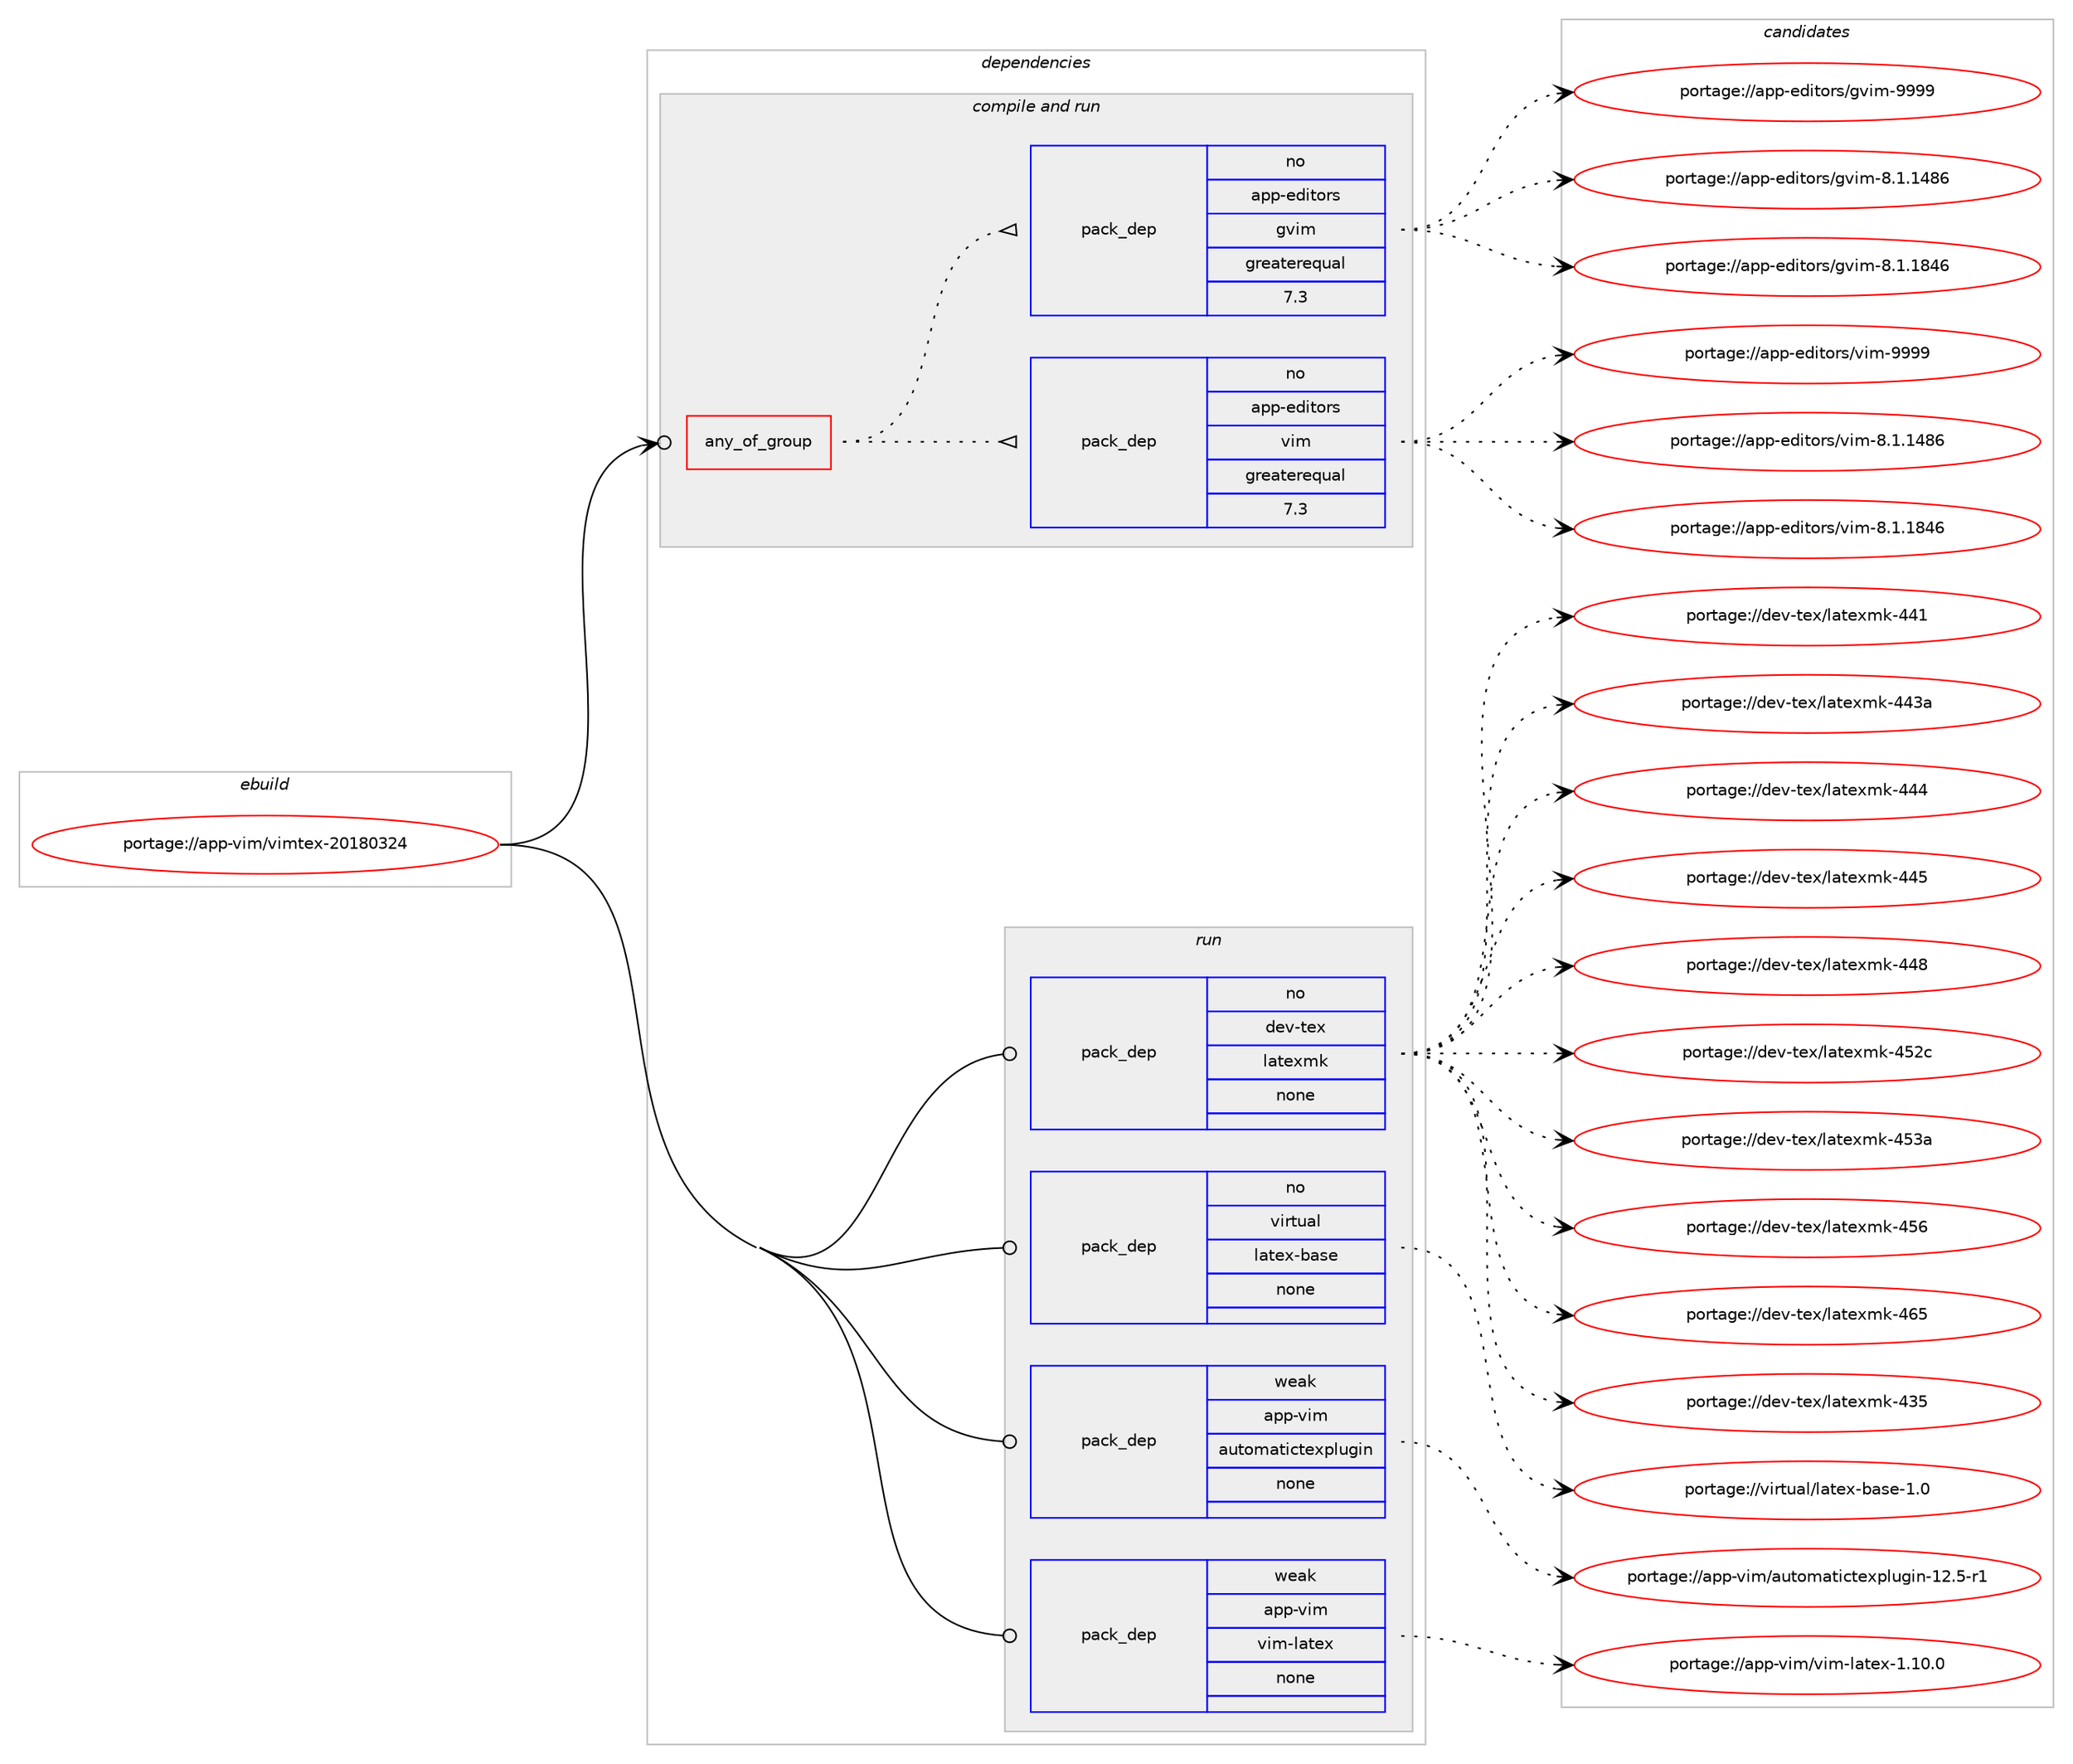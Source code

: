 digraph prolog {

# *************
# Graph options
# *************

newrank=true;
concentrate=true;
compound=true;
graph [rankdir=LR,fontname=Helvetica,fontsize=10,ranksep=1.5];#, ranksep=2.5, nodesep=0.2];
edge  [arrowhead=vee];
node  [fontname=Helvetica,fontsize=10];

# **********
# The ebuild
# **********

subgraph cluster_leftcol {
color=gray;
label=<<i>ebuild</i>>;
id [label="portage://app-vim/vimtex-20180324", color=red, width=4, href="../app-vim/vimtex-20180324.svg"];
}

# ****************
# The dependencies
# ****************

subgraph cluster_midcol {
color=gray;
label=<<i>dependencies</i>>;
subgraph cluster_compile {
fillcolor="#eeeeee";
style=filled;
label=<<i>compile</i>>;
}
subgraph cluster_compileandrun {
fillcolor="#eeeeee";
style=filled;
label=<<i>compile and run</i>>;
subgraph any1070 {
dependency50087 [label=<<TABLE BORDER="0" CELLBORDER="1" CELLSPACING="0" CELLPADDING="4"><TR><TD CELLPADDING="10">any_of_group</TD></TR></TABLE>>, shape=none, color=red];subgraph pack37264 {
dependency50088 [label=<<TABLE BORDER="0" CELLBORDER="1" CELLSPACING="0" CELLPADDING="4" WIDTH="220"><TR><TD ROWSPAN="6" CELLPADDING="30">pack_dep</TD></TR><TR><TD WIDTH="110">no</TD></TR><TR><TD>app-editors</TD></TR><TR><TD>vim</TD></TR><TR><TD>greaterequal</TD></TR><TR><TD>7.3</TD></TR></TABLE>>, shape=none, color=blue];
}
dependency50087:e -> dependency50088:w [weight=20,style="dotted",arrowhead="oinv"];
subgraph pack37265 {
dependency50089 [label=<<TABLE BORDER="0" CELLBORDER="1" CELLSPACING="0" CELLPADDING="4" WIDTH="220"><TR><TD ROWSPAN="6" CELLPADDING="30">pack_dep</TD></TR><TR><TD WIDTH="110">no</TD></TR><TR><TD>app-editors</TD></TR><TR><TD>gvim</TD></TR><TR><TD>greaterequal</TD></TR><TR><TD>7.3</TD></TR></TABLE>>, shape=none, color=blue];
}
dependency50087:e -> dependency50089:w [weight=20,style="dotted",arrowhead="oinv"];
}
id:e -> dependency50087:w [weight=20,style="solid",arrowhead="odotvee"];
}
subgraph cluster_run {
fillcolor="#eeeeee";
style=filled;
label=<<i>run</i>>;
subgraph pack37266 {
dependency50090 [label=<<TABLE BORDER="0" CELLBORDER="1" CELLSPACING="0" CELLPADDING="4" WIDTH="220"><TR><TD ROWSPAN="6" CELLPADDING="30">pack_dep</TD></TR><TR><TD WIDTH="110">no</TD></TR><TR><TD>dev-tex</TD></TR><TR><TD>latexmk</TD></TR><TR><TD>none</TD></TR><TR><TD></TD></TR></TABLE>>, shape=none, color=blue];
}
id:e -> dependency50090:w [weight=20,style="solid",arrowhead="odot"];
subgraph pack37267 {
dependency50091 [label=<<TABLE BORDER="0" CELLBORDER="1" CELLSPACING="0" CELLPADDING="4" WIDTH="220"><TR><TD ROWSPAN="6" CELLPADDING="30">pack_dep</TD></TR><TR><TD WIDTH="110">no</TD></TR><TR><TD>virtual</TD></TR><TR><TD>latex-base</TD></TR><TR><TD>none</TD></TR><TR><TD></TD></TR></TABLE>>, shape=none, color=blue];
}
id:e -> dependency50091:w [weight=20,style="solid",arrowhead="odot"];
subgraph pack37268 {
dependency50092 [label=<<TABLE BORDER="0" CELLBORDER="1" CELLSPACING="0" CELLPADDING="4" WIDTH="220"><TR><TD ROWSPAN="6" CELLPADDING="30">pack_dep</TD></TR><TR><TD WIDTH="110">weak</TD></TR><TR><TD>app-vim</TD></TR><TR><TD>automatictexplugin</TD></TR><TR><TD>none</TD></TR><TR><TD></TD></TR></TABLE>>, shape=none, color=blue];
}
id:e -> dependency50092:w [weight=20,style="solid",arrowhead="odot"];
subgraph pack37269 {
dependency50093 [label=<<TABLE BORDER="0" CELLBORDER="1" CELLSPACING="0" CELLPADDING="4" WIDTH="220"><TR><TD ROWSPAN="6" CELLPADDING="30">pack_dep</TD></TR><TR><TD WIDTH="110">weak</TD></TR><TR><TD>app-vim</TD></TR><TR><TD>vim-latex</TD></TR><TR><TD>none</TD></TR><TR><TD></TD></TR></TABLE>>, shape=none, color=blue];
}
id:e -> dependency50093:w [weight=20,style="solid",arrowhead="odot"];
}
}

# **************
# The candidates
# **************

subgraph cluster_choices {
rank=same;
color=gray;
label=<<i>candidates</i>>;

subgraph choice37264 {
color=black;
nodesep=1;
choiceportage971121124510110010511611111411547118105109455646494649525654 [label="portage://app-editors/vim-8.1.1486", color=red, width=4,href="../app-editors/vim-8.1.1486.svg"];
choiceportage971121124510110010511611111411547118105109455646494649565254 [label="portage://app-editors/vim-8.1.1846", color=red, width=4,href="../app-editors/vim-8.1.1846.svg"];
choiceportage9711211245101100105116111114115471181051094557575757 [label="portage://app-editors/vim-9999", color=red, width=4,href="../app-editors/vim-9999.svg"];
dependency50088:e -> choiceportage971121124510110010511611111411547118105109455646494649525654:w [style=dotted,weight="100"];
dependency50088:e -> choiceportage971121124510110010511611111411547118105109455646494649565254:w [style=dotted,weight="100"];
dependency50088:e -> choiceportage9711211245101100105116111114115471181051094557575757:w [style=dotted,weight="100"];
}
subgraph choice37265 {
color=black;
nodesep=1;
choiceportage971121124510110010511611111411547103118105109455646494649525654 [label="portage://app-editors/gvim-8.1.1486", color=red, width=4,href="../app-editors/gvim-8.1.1486.svg"];
choiceportage971121124510110010511611111411547103118105109455646494649565254 [label="portage://app-editors/gvim-8.1.1846", color=red, width=4,href="../app-editors/gvim-8.1.1846.svg"];
choiceportage9711211245101100105116111114115471031181051094557575757 [label="portage://app-editors/gvim-9999", color=red, width=4,href="../app-editors/gvim-9999.svg"];
dependency50089:e -> choiceportage971121124510110010511611111411547103118105109455646494649525654:w [style=dotted,weight="100"];
dependency50089:e -> choiceportage971121124510110010511611111411547103118105109455646494649565254:w [style=dotted,weight="100"];
dependency50089:e -> choiceportage9711211245101100105116111114115471031181051094557575757:w [style=dotted,weight="100"];
}
subgraph choice37266 {
color=black;
nodesep=1;
choiceportage10010111845116101120471089711610112010910745525153 [label="portage://dev-tex/latexmk-435", color=red, width=4,href="../dev-tex/latexmk-435.svg"];
choiceportage10010111845116101120471089711610112010910745525249 [label="portage://dev-tex/latexmk-441", color=red, width=4,href="../dev-tex/latexmk-441.svg"];
choiceportage1001011184511610112047108971161011201091074552525197 [label="portage://dev-tex/latexmk-443a", color=red, width=4,href="../dev-tex/latexmk-443a.svg"];
choiceportage10010111845116101120471089711610112010910745525252 [label="portage://dev-tex/latexmk-444", color=red, width=4,href="../dev-tex/latexmk-444.svg"];
choiceportage10010111845116101120471089711610112010910745525253 [label="portage://dev-tex/latexmk-445", color=red, width=4,href="../dev-tex/latexmk-445.svg"];
choiceportage10010111845116101120471089711610112010910745525256 [label="portage://dev-tex/latexmk-448", color=red, width=4,href="../dev-tex/latexmk-448.svg"];
choiceportage1001011184511610112047108971161011201091074552535099 [label="portage://dev-tex/latexmk-452c", color=red, width=4,href="../dev-tex/latexmk-452c.svg"];
choiceportage1001011184511610112047108971161011201091074552535197 [label="portage://dev-tex/latexmk-453a", color=red, width=4,href="../dev-tex/latexmk-453a.svg"];
choiceportage10010111845116101120471089711610112010910745525354 [label="portage://dev-tex/latexmk-456", color=red, width=4,href="../dev-tex/latexmk-456.svg"];
choiceportage10010111845116101120471089711610112010910745525453 [label="portage://dev-tex/latexmk-465", color=red, width=4,href="../dev-tex/latexmk-465.svg"];
dependency50090:e -> choiceportage10010111845116101120471089711610112010910745525153:w [style=dotted,weight="100"];
dependency50090:e -> choiceportage10010111845116101120471089711610112010910745525249:w [style=dotted,weight="100"];
dependency50090:e -> choiceportage1001011184511610112047108971161011201091074552525197:w [style=dotted,weight="100"];
dependency50090:e -> choiceportage10010111845116101120471089711610112010910745525252:w [style=dotted,weight="100"];
dependency50090:e -> choiceportage10010111845116101120471089711610112010910745525253:w [style=dotted,weight="100"];
dependency50090:e -> choiceportage10010111845116101120471089711610112010910745525256:w [style=dotted,weight="100"];
dependency50090:e -> choiceportage1001011184511610112047108971161011201091074552535099:w [style=dotted,weight="100"];
dependency50090:e -> choiceportage1001011184511610112047108971161011201091074552535197:w [style=dotted,weight="100"];
dependency50090:e -> choiceportage10010111845116101120471089711610112010910745525354:w [style=dotted,weight="100"];
dependency50090:e -> choiceportage10010111845116101120471089711610112010910745525453:w [style=dotted,weight="100"];
}
subgraph choice37267 {
color=black;
nodesep=1;
choiceportage11810511411611797108471089711610112045989711510145494648 [label="portage://virtual/latex-base-1.0", color=red, width=4,href="../virtual/latex-base-1.0.svg"];
dependency50091:e -> choiceportage11810511411611797108471089711610112045989711510145494648:w [style=dotted,weight="100"];
}
subgraph choice37268 {
color=black;
nodesep=1;
choiceportage97112112451181051094797117116111109971161059911610112011210811710310511045495046534511449 [label="portage://app-vim/automatictexplugin-12.5-r1", color=red, width=4,href="../app-vim/automatictexplugin-12.5-r1.svg"];
dependency50092:e -> choiceportage97112112451181051094797117116111109971161059911610112011210811710310511045495046534511449:w [style=dotted,weight="100"];
}
subgraph choice37269 {
color=black;
nodesep=1;
choiceportage971121124511810510947118105109451089711610112045494649484648 [label="portage://app-vim/vim-latex-1.10.0", color=red, width=4,href="../app-vim/vim-latex-1.10.0.svg"];
dependency50093:e -> choiceportage971121124511810510947118105109451089711610112045494649484648:w [style=dotted,weight="100"];
}
}

}
